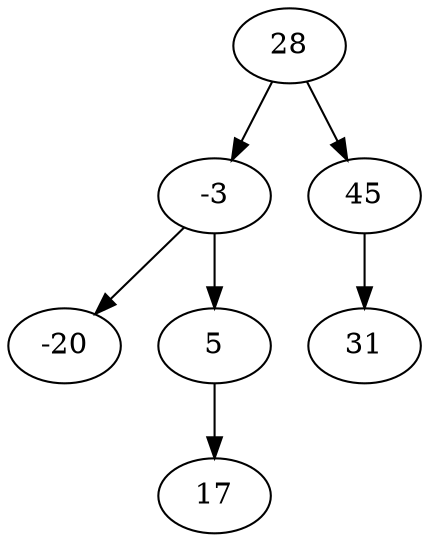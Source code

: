 digraph PivotTree {
    28 -> "-3"

    "-3" -> "-20"
    "-3" -> 5

    5 -> 17

    28 -> 45

    45 -> 31
}